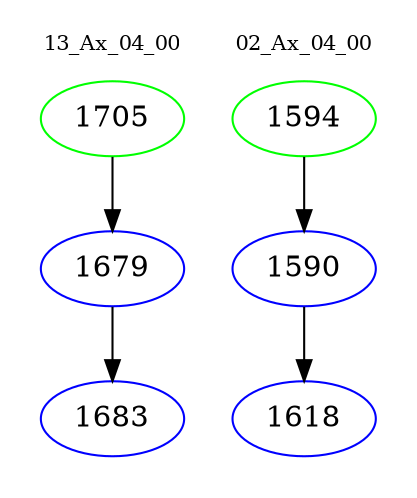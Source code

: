 digraph{
subgraph cluster_0 {
color = white
label = "13_Ax_04_00";
fontsize=10;
T0_1705 [label="1705", color="green"]
T0_1705 -> T0_1679 [color="black"]
T0_1679 [label="1679", color="blue"]
T0_1679 -> T0_1683 [color="black"]
T0_1683 [label="1683", color="blue"]
}
subgraph cluster_1 {
color = white
label = "02_Ax_04_00";
fontsize=10;
T1_1594 [label="1594", color="green"]
T1_1594 -> T1_1590 [color="black"]
T1_1590 [label="1590", color="blue"]
T1_1590 -> T1_1618 [color="black"]
T1_1618 [label="1618", color="blue"]
}
}
